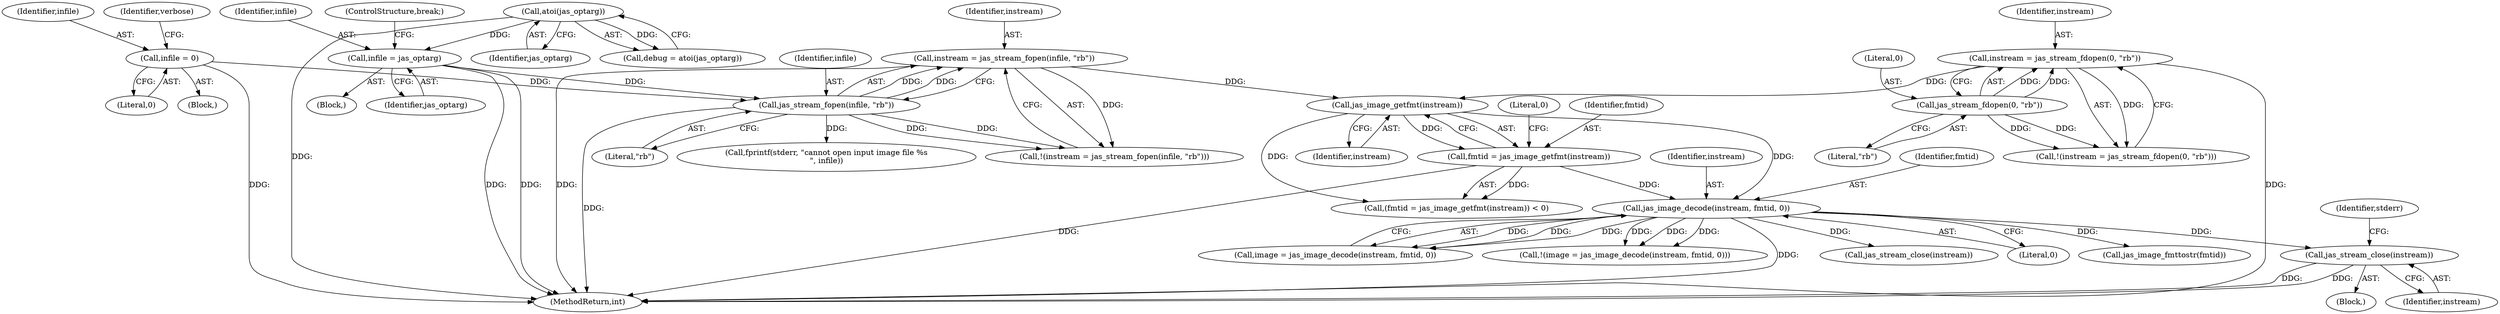 digraph "0_jasper_8f62b4761711d036fd8964df256b938c809b7fca@pointer" {
"1000234" [label="(Call,jas_stream_close(instream))"];
"1000229" [label="(Call,jas_image_decode(instream, fmtid, 0))"];
"1000218" [label="(Call,jas_image_getfmt(instream))"];
"1000187" [label="(Call,instream = jas_stream_fopen(infile, \"rb\"))"];
"1000189" [label="(Call,jas_stream_fopen(infile, \"rb\"))"];
"1000131" [label="(Call,infile = 0)"];
"1000172" [label="(Call,infile = jas_optarg)"];
"1000168" [label="(Call,atoi(jas_optarg))"];
"1000203" [label="(Call,instream = jas_stream_fdopen(0, \"rb\"))"];
"1000205" [label="(Call,jas_stream_fdopen(0, \"rb\"))"];
"1000216" [label="(Call,fmtid = jas_image_getfmt(instream))"];
"1000193" [label="(Call,fprintf(stderr, \"cannot open input image file %s\n\", infile))"];
"1000241" [label="(Call,jas_stream_close(instream))"];
"1000206" [label="(Literal,0)"];
"1000204" [label="(Identifier,instream)"];
"1000230" [label="(Identifier,instream)"];
"1000187" [label="(Call,instream = jas_stream_fopen(infile, \"rb\"))"];
"1000233" [label="(Block,)"];
"1000216" [label="(Call,fmtid = jas_image_getfmt(instream))"];
"1000172" [label="(Call,infile = jas_optarg)"];
"1000231" [label="(Identifier,fmtid)"];
"1000232" [label="(Literal,0)"];
"1000132" [label="(Identifier,infile)"];
"1000234" [label="(Call,jas_stream_close(instream))"];
"1000218" [label="(Call,jas_image_getfmt(instream))"];
"1000168" [label="(Call,atoi(jas_optarg))"];
"1000266" [label="(Call,jas_image_fmttostr(fmtid))"];
"1000202" [label="(Call,!(instream = jas_stream_fdopen(0, \"rb\")))"];
"1000235" [label="(Identifier,instream)"];
"1000219" [label="(Identifier,instream)"];
"1000175" [label="(ControlStructure,break;)"];
"1000169" [label="(Identifier,jas_optarg)"];
"1000215" [label="(Call,(fmtid = jas_image_getfmt(instream)) < 0)"];
"1000131" [label="(Call,infile = 0)"];
"1000220" [label="(Literal,0)"];
"1000135" [label="(Identifier,verbose)"];
"1000286" [label="(MethodReturn,int)"];
"1000205" [label="(Call,jas_stream_fdopen(0, \"rb\"))"];
"1000174" [label="(Identifier,jas_optarg)"];
"1000133" [label="(Literal,0)"];
"1000227" [label="(Call,image = jas_image_decode(instream, fmtid, 0))"];
"1000188" [label="(Identifier,instream)"];
"1000237" [label="(Identifier,stderr)"];
"1000226" [label="(Call,!(image = jas_image_decode(instream, fmtid, 0)))"];
"1000229" [label="(Call,jas_image_decode(instream, fmtid, 0))"];
"1000217" [label="(Identifier,fmtid)"];
"1000109" [label="(Block,)"];
"1000203" [label="(Call,instream = jas_stream_fdopen(0, \"rb\"))"];
"1000152" [label="(Block,)"];
"1000166" [label="(Call,debug = atoi(jas_optarg))"];
"1000189" [label="(Call,jas_stream_fopen(infile, \"rb\"))"];
"1000191" [label="(Literal,\"rb\")"];
"1000186" [label="(Call,!(instream = jas_stream_fopen(infile, \"rb\")))"];
"1000173" [label="(Identifier,infile)"];
"1000190" [label="(Identifier,infile)"];
"1000207" [label="(Literal,\"rb\")"];
"1000234" -> "1000233"  [label="AST: "];
"1000234" -> "1000235"  [label="CFG: "];
"1000235" -> "1000234"  [label="AST: "];
"1000237" -> "1000234"  [label="CFG: "];
"1000234" -> "1000286"  [label="DDG: "];
"1000234" -> "1000286"  [label="DDG: "];
"1000229" -> "1000234"  [label="DDG: "];
"1000229" -> "1000227"  [label="AST: "];
"1000229" -> "1000232"  [label="CFG: "];
"1000230" -> "1000229"  [label="AST: "];
"1000231" -> "1000229"  [label="AST: "];
"1000232" -> "1000229"  [label="AST: "];
"1000227" -> "1000229"  [label="CFG: "];
"1000229" -> "1000286"  [label="DDG: "];
"1000229" -> "1000226"  [label="DDG: "];
"1000229" -> "1000226"  [label="DDG: "];
"1000229" -> "1000226"  [label="DDG: "];
"1000229" -> "1000227"  [label="DDG: "];
"1000229" -> "1000227"  [label="DDG: "];
"1000229" -> "1000227"  [label="DDG: "];
"1000218" -> "1000229"  [label="DDG: "];
"1000216" -> "1000229"  [label="DDG: "];
"1000229" -> "1000241"  [label="DDG: "];
"1000229" -> "1000266"  [label="DDG: "];
"1000218" -> "1000216"  [label="AST: "];
"1000218" -> "1000219"  [label="CFG: "];
"1000219" -> "1000218"  [label="AST: "];
"1000216" -> "1000218"  [label="CFG: "];
"1000218" -> "1000215"  [label="DDG: "];
"1000218" -> "1000216"  [label="DDG: "];
"1000187" -> "1000218"  [label="DDG: "];
"1000203" -> "1000218"  [label="DDG: "];
"1000187" -> "1000186"  [label="AST: "];
"1000187" -> "1000189"  [label="CFG: "];
"1000188" -> "1000187"  [label="AST: "];
"1000189" -> "1000187"  [label="AST: "];
"1000186" -> "1000187"  [label="CFG: "];
"1000187" -> "1000286"  [label="DDG: "];
"1000187" -> "1000186"  [label="DDG: "];
"1000189" -> "1000187"  [label="DDG: "];
"1000189" -> "1000187"  [label="DDG: "];
"1000189" -> "1000191"  [label="CFG: "];
"1000190" -> "1000189"  [label="AST: "];
"1000191" -> "1000189"  [label="AST: "];
"1000189" -> "1000286"  [label="DDG: "];
"1000189" -> "1000186"  [label="DDG: "];
"1000189" -> "1000186"  [label="DDG: "];
"1000131" -> "1000189"  [label="DDG: "];
"1000172" -> "1000189"  [label="DDG: "];
"1000189" -> "1000193"  [label="DDG: "];
"1000131" -> "1000109"  [label="AST: "];
"1000131" -> "1000133"  [label="CFG: "];
"1000132" -> "1000131"  [label="AST: "];
"1000133" -> "1000131"  [label="AST: "];
"1000135" -> "1000131"  [label="CFG: "];
"1000131" -> "1000286"  [label="DDG: "];
"1000172" -> "1000152"  [label="AST: "];
"1000172" -> "1000174"  [label="CFG: "];
"1000173" -> "1000172"  [label="AST: "];
"1000174" -> "1000172"  [label="AST: "];
"1000175" -> "1000172"  [label="CFG: "];
"1000172" -> "1000286"  [label="DDG: "];
"1000172" -> "1000286"  [label="DDG: "];
"1000168" -> "1000172"  [label="DDG: "];
"1000168" -> "1000166"  [label="AST: "];
"1000168" -> "1000169"  [label="CFG: "];
"1000169" -> "1000168"  [label="AST: "];
"1000166" -> "1000168"  [label="CFG: "];
"1000168" -> "1000286"  [label="DDG: "];
"1000168" -> "1000166"  [label="DDG: "];
"1000203" -> "1000202"  [label="AST: "];
"1000203" -> "1000205"  [label="CFG: "];
"1000204" -> "1000203"  [label="AST: "];
"1000205" -> "1000203"  [label="AST: "];
"1000202" -> "1000203"  [label="CFG: "];
"1000203" -> "1000286"  [label="DDG: "];
"1000203" -> "1000202"  [label="DDG: "];
"1000205" -> "1000203"  [label="DDG: "];
"1000205" -> "1000203"  [label="DDG: "];
"1000205" -> "1000207"  [label="CFG: "];
"1000206" -> "1000205"  [label="AST: "];
"1000207" -> "1000205"  [label="AST: "];
"1000205" -> "1000202"  [label="DDG: "];
"1000205" -> "1000202"  [label="DDG: "];
"1000216" -> "1000215"  [label="AST: "];
"1000217" -> "1000216"  [label="AST: "];
"1000220" -> "1000216"  [label="CFG: "];
"1000216" -> "1000286"  [label="DDG: "];
"1000216" -> "1000215"  [label="DDG: "];
}

